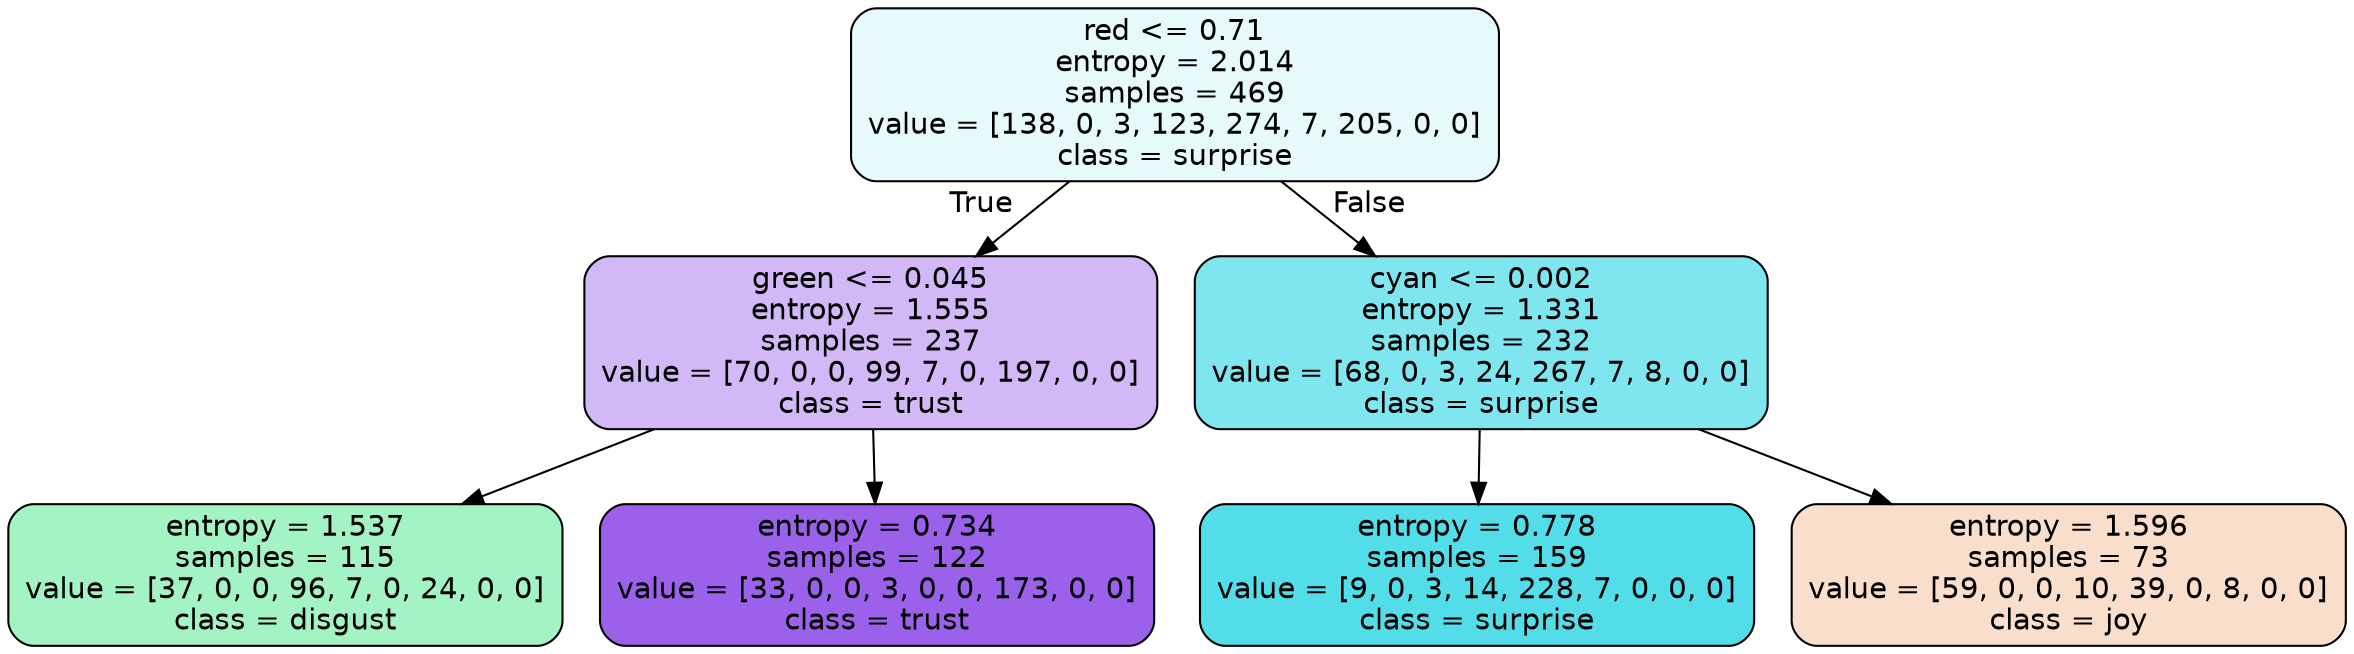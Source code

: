 digraph Tree {
node [shape=box, style="filled, rounded", color="black", fontname=helvetica] ;
edge [fontname=helvetica] ;
0 [label="red <= 0.71\nentropy = 2.014\nsamples = 469\nvalue = [138, 0, 3, 123, 274, 7, 205, 0, 0]\nclass = surprise", fillcolor="#39d7e520"] ;
1 [label="green <= 0.045\nentropy = 1.555\nsamples = 237\nvalue = [70, 0, 0, 99, 7, 0, 197, 0, 0]\nclass = trust", fillcolor="#8139e55b"] ;
0 -> 1 [labeldistance=2.5, labelangle=45, headlabel="True"] ;
2 [label="entropy = 1.537\nsamples = 115\nvalue = [37, 0, 0, 96, 7, 0, 24, 0, 0]\nclass = disgust", fillcolor="#39e58176"] ;
1 -> 2 ;
3 [label="entropy = 0.734\nsamples = 122\nvalue = [33, 0, 0, 3, 0, 0, 173, 0, 0]\nclass = trust", fillcolor="#8139e5cb"] ;
1 -> 3 ;
4 [label="cyan <= 0.002\nentropy = 1.331\nsamples = 232\nvalue = [68, 0, 3, 24, 267, 7, 8, 0, 0]\nclass = surprise", fillcolor="#39d7e5a4"] ;
0 -> 4 [labeldistance=2.5, labelangle=-45, headlabel="False"] ;
5 [label="entropy = 0.778\nsamples = 159\nvalue = [9, 0, 3, 14, 228, 7, 0, 0, 0]\nclass = surprise", fillcolor="#39d7e5dd"] ;
4 -> 5 ;
6 [label="entropy = 1.596\nsamples = 73\nvalue = [59, 0, 0, 10, 39, 0, 8, 0, 0]\nclass = joy", fillcolor="#e5813942"] ;
4 -> 6 ;
}
